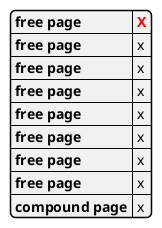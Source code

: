 @startjson
{
    "free page": "<color:red>**X**",
    "free page": "x",
    "free page": "x",
    "free page": "x",
    "free page": "x",
    "free page": "x",
    "free page": "x",
    "free page": "x",
    "compound page": "x"
}
@endjson